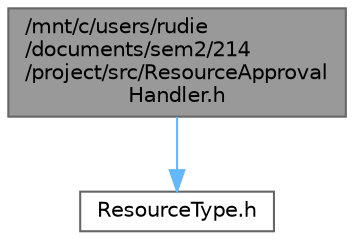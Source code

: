 digraph "/mnt/c/users/rudie/documents/sem2/214/project/src/ResourceApprovalHandler.h"
{
 // LATEX_PDF_SIZE
  bgcolor="transparent";
  edge [fontname=Helvetica,fontsize=10,labelfontname=Helvetica,labelfontsize=10];
  node [fontname=Helvetica,fontsize=10,shape=box,height=0.2,width=0.4];
  Node1 [id="Node000001",label="/mnt/c/users/rudie\l/documents/sem2/214\l/project/src/ResourceApproval\lHandler.h",height=0.2,width=0.4,color="gray40", fillcolor="grey60", style="filled", fontcolor="black",tooltip="Header file for resource approval handler classes."];
  Node1 -> Node2 [id="edge2_Node000001_Node000002",color="steelblue1",style="solid",tooltip=" "];
  Node2 [id="Node000002",label="ResourceType.h",height=0.2,width=0.4,color="grey40", fillcolor="white", style="filled",URL="$ResourceType_8h.html",tooltip="Header file for the ResourceType enumeration."];
}

